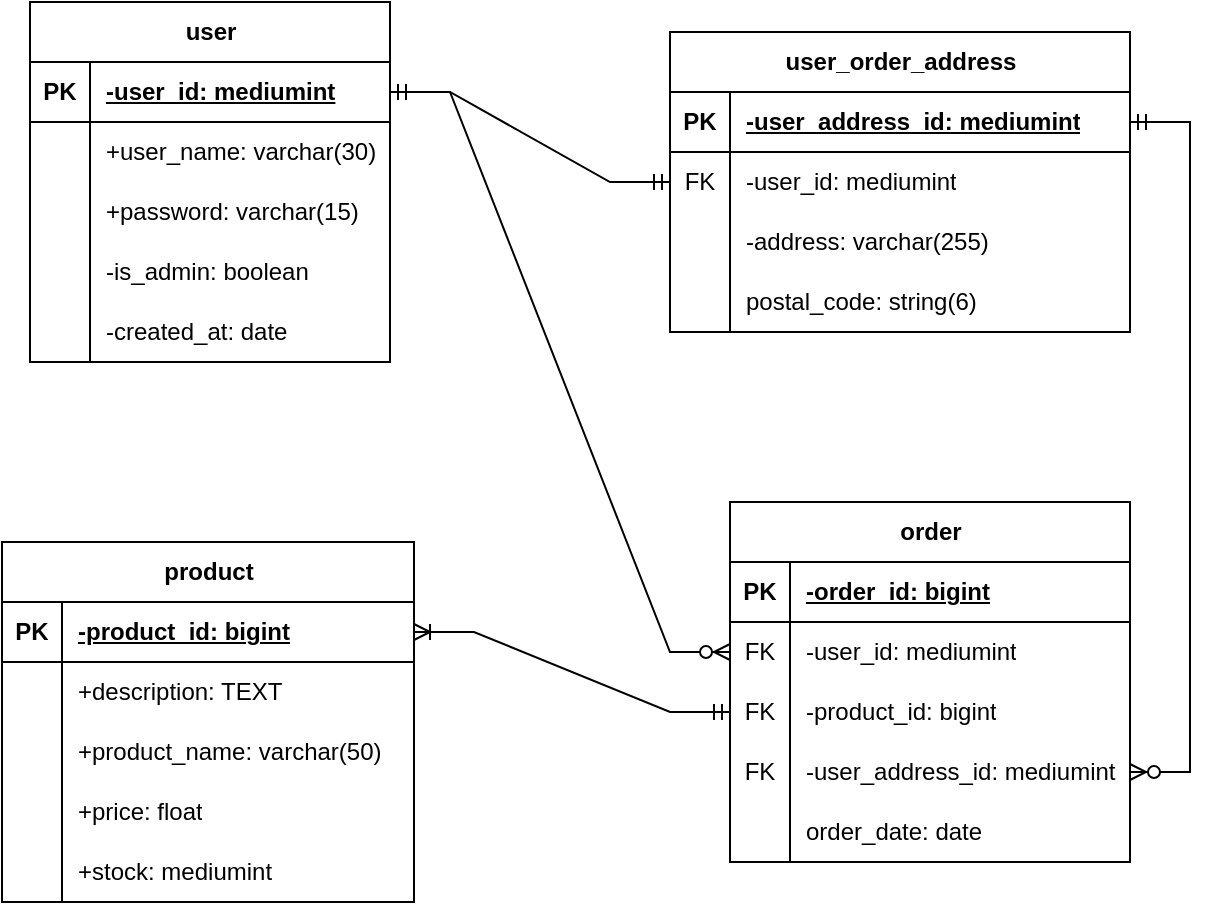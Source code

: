 <mxfile version="21.3.2" type="device">
  <diagram name="Pagina-1" id="-eIP07WELdt2emil9YEv">
    <mxGraphModel dx="1290" dy="573" grid="1" gridSize="10" guides="1" tooltips="1" connect="1" arrows="1" fold="1" page="1" pageScale="1" pageWidth="827" pageHeight="1169" math="0" shadow="0">
      <root>
        <mxCell id="0" />
        <mxCell id="1" parent="0" />
        <mxCell id="Qbva6MpWXSDFjVnU-8kQ-1" value="user" style="shape=table;startSize=30;container=1;collapsible=1;childLayout=tableLayout;fixedRows=1;rowLines=0;fontStyle=1;align=center;resizeLast=1;html=1;" parent="1" vertex="1">
          <mxGeometry x="124" y="40" width="180" height="180" as="geometry" />
        </mxCell>
        <mxCell id="Qbva6MpWXSDFjVnU-8kQ-2" value="" style="shape=tableRow;horizontal=0;startSize=0;swimlaneHead=0;swimlaneBody=0;fillColor=none;collapsible=0;dropTarget=0;points=[[0,0.5],[1,0.5]];portConstraint=eastwest;top=0;left=0;right=0;bottom=1;" parent="Qbva6MpWXSDFjVnU-8kQ-1" vertex="1">
          <mxGeometry y="30" width="180" height="30" as="geometry" />
        </mxCell>
        <mxCell id="Qbva6MpWXSDFjVnU-8kQ-3" value="PK" style="shape=partialRectangle;connectable=0;fillColor=none;top=0;left=0;bottom=0;right=0;fontStyle=1;overflow=hidden;whiteSpace=wrap;html=1;" parent="Qbva6MpWXSDFjVnU-8kQ-2" vertex="1">
          <mxGeometry width="30" height="30" as="geometry">
            <mxRectangle width="30" height="30" as="alternateBounds" />
          </mxGeometry>
        </mxCell>
        <mxCell id="Qbva6MpWXSDFjVnU-8kQ-4" value="-user_id: mediumint" style="shape=partialRectangle;connectable=0;fillColor=none;top=0;left=0;bottom=0;right=0;align=left;spacingLeft=6;fontStyle=5;overflow=hidden;whiteSpace=wrap;html=1;" parent="Qbva6MpWXSDFjVnU-8kQ-2" vertex="1">
          <mxGeometry x="30" width="150" height="30" as="geometry">
            <mxRectangle width="150" height="30" as="alternateBounds" />
          </mxGeometry>
        </mxCell>
        <mxCell id="Qbva6MpWXSDFjVnU-8kQ-5" value="" style="shape=tableRow;horizontal=0;startSize=0;swimlaneHead=0;swimlaneBody=0;fillColor=none;collapsible=0;dropTarget=0;points=[[0,0.5],[1,0.5]];portConstraint=eastwest;top=0;left=0;right=0;bottom=0;" parent="Qbva6MpWXSDFjVnU-8kQ-1" vertex="1">
          <mxGeometry y="60" width="180" height="30" as="geometry" />
        </mxCell>
        <mxCell id="Qbva6MpWXSDFjVnU-8kQ-6" value="" style="shape=partialRectangle;connectable=0;fillColor=none;top=0;left=0;bottom=0;right=0;editable=1;overflow=hidden;whiteSpace=wrap;html=1;" parent="Qbva6MpWXSDFjVnU-8kQ-5" vertex="1">
          <mxGeometry width="30" height="30" as="geometry">
            <mxRectangle width="30" height="30" as="alternateBounds" />
          </mxGeometry>
        </mxCell>
        <mxCell id="Qbva6MpWXSDFjVnU-8kQ-7" value="+user_name: varchar(30)" style="shape=partialRectangle;connectable=0;fillColor=none;top=0;left=0;bottom=0;right=0;align=left;spacingLeft=6;overflow=hidden;whiteSpace=wrap;html=1;" parent="Qbva6MpWXSDFjVnU-8kQ-5" vertex="1">
          <mxGeometry x="30" width="150" height="30" as="geometry">
            <mxRectangle width="150" height="30" as="alternateBounds" />
          </mxGeometry>
        </mxCell>
        <mxCell id="Qbva6MpWXSDFjVnU-8kQ-8" value="" style="shape=tableRow;horizontal=0;startSize=0;swimlaneHead=0;swimlaneBody=0;fillColor=none;collapsible=0;dropTarget=0;points=[[0,0.5],[1,0.5]];portConstraint=eastwest;top=0;left=0;right=0;bottom=0;" parent="Qbva6MpWXSDFjVnU-8kQ-1" vertex="1">
          <mxGeometry y="90" width="180" height="30" as="geometry" />
        </mxCell>
        <mxCell id="Qbva6MpWXSDFjVnU-8kQ-9" value="" style="shape=partialRectangle;connectable=0;fillColor=none;top=0;left=0;bottom=0;right=0;editable=1;overflow=hidden;whiteSpace=wrap;html=1;" parent="Qbva6MpWXSDFjVnU-8kQ-8" vertex="1">
          <mxGeometry width="30" height="30" as="geometry">
            <mxRectangle width="30" height="30" as="alternateBounds" />
          </mxGeometry>
        </mxCell>
        <mxCell id="Qbva6MpWXSDFjVnU-8kQ-10" value="+password: varchar(15)" style="shape=partialRectangle;connectable=0;fillColor=none;top=0;left=0;bottom=0;right=0;align=left;spacingLeft=6;overflow=hidden;whiteSpace=wrap;html=1;" parent="Qbva6MpWXSDFjVnU-8kQ-8" vertex="1">
          <mxGeometry x="30" width="150" height="30" as="geometry">
            <mxRectangle width="150" height="30" as="alternateBounds" />
          </mxGeometry>
        </mxCell>
        <mxCell id="Qbva6MpWXSDFjVnU-8kQ-11" value="" style="shape=tableRow;horizontal=0;startSize=0;swimlaneHead=0;swimlaneBody=0;fillColor=none;collapsible=0;dropTarget=0;points=[[0,0.5],[1,0.5]];portConstraint=eastwest;top=0;left=0;right=0;bottom=0;" parent="Qbva6MpWXSDFjVnU-8kQ-1" vertex="1">
          <mxGeometry y="120" width="180" height="30" as="geometry" />
        </mxCell>
        <mxCell id="Qbva6MpWXSDFjVnU-8kQ-12" value="" style="shape=partialRectangle;connectable=0;fillColor=none;top=0;left=0;bottom=0;right=0;editable=1;overflow=hidden;whiteSpace=wrap;html=1;" parent="Qbva6MpWXSDFjVnU-8kQ-11" vertex="1">
          <mxGeometry width="30" height="30" as="geometry">
            <mxRectangle width="30" height="30" as="alternateBounds" />
          </mxGeometry>
        </mxCell>
        <mxCell id="Qbva6MpWXSDFjVnU-8kQ-13" value="-is_admin: boolean" style="shape=partialRectangle;connectable=0;fillColor=none;top=0;left=0;bottom=0;right=0;align=left;spacingLeft=6;overflow=hidden;whiteSpace=wrap;html=1;" parent="Qbva6MpWXSDFjVnU-8kQ-11" vertex="1">
          <mxGeometry x="30" width="150" height="30" as="geometry">
            <mxRectangle width="150" height="30" as="alternateBounds" />
          </mxGeometry>
        </mxCell>
        <mxCell id="Qbva6MpWXSDFjVnU-8kQ-14" value="" style="shape=tableRow;horizontal=0;startSize=0;swimlaneHead=0;swimlaneBody=0;fillColor=none;collapsible=0;dropTarget=0;points=[[0,0.5],[1,0.5]];portConstraint=eastwest;top=0;left=0;right=0;bottom=0;" parent="Qbva6MpWXSDFjVnU-8kQ-1" vertex="1">
          <mxGeometry y="150" width="180" height="30" as="geometry" />
        </mxCell>
        <mxCell id="Qbva6MpWXSDFjVnU-8kQ-15" value="" style="shape=partialRectangle;connectable=0;fillColor=none;top=0;left=0;bottom=0;right=0;editable=1;overflow=hidden;whiteSpace=wrap;html=1;" parent="Qbva6MpWXSDFjVnU-8kQ-14" vertex="1">
          <mxGeometry width="30" height="30" as="geometry">
            <mxRectangle width="30" height="30" as="alternateBounds" />
          </mxGeometry>
        </mxCell>
        <mxCell id="Qbva6MpWXSDFjVnU-8kQ-16" value="-created_at: date" style="shape=partialRectangle;connectable=0;fillColor=none;top=0;left=0;bottom=0;right=0;align=left;spacingLeft=6;overflow=hidden;whiteSpace=wrap;html=1;" parent="Qbva6MpWXSDFjVnU-8kQ-14" vertex="1">
          <mxGeometry x="30" width="150" height="30" as="geometry">
            <mxRectangle width="150" height="30" as="alternateBounds" />
          </mxGeometry>
        </mxCell>
        <mxCell id="Qbva6MpWXSDFjVnU-8kQ-23" value="product" style="shape=table;startSize=30;container=1;collapsible=1;childLayout=tableLayout;fixedRows=1;rowLines=0;fontStyle=1;align=center;resizeLast=1;html=1;" parent="1" vertex="1">
          <mxGeometry x="110" y="310" width="206" height="180" as="geometry" />
        </mxCell>
        <mxCell id="Qbva6MpWXSDFjVnU-8kQ-24" value="" style="shape=tableRow;horizontal=0;startSize=0;swimlaneHead=0;swimlaneBody=0;fillColor=none;collapsible=0;dropTarget=0;points=[[0,0.5],[1,0.5]];portConstraint=eastwest;top=0;left=0;right=0;bottom=1;" parent="Qbva6MpWXSDFjVnU-8kQ-23" vertex="1">
          <mxGeometry y="30" width="206" height="30" as="geometry" />
        </mxCell>
        <mxCell id="Qbva6MpWXSDFjVnU-8kQ-25" value="PK" style="shape=partialRectangle;connectable=0;fillColor=none;top=0;left=0;bottom=0;right=0;fontStyle=1;overflow=hidden;whiteSpace=wrap;html=1;" parent="Qbva6MpWXSDFjVnU-8kQ-24" vertex="1">
          <mxGeometry width="30" height="30" as="geometry">
            <mxRectangle width="30" height="30" as="alternateBounds" />
          </mxGeometry>
        </mxCell>
        <mxCell id="Qbva6MpWXSDFjVnU-8kQ-26" value="-product_id: bigint" style="shape=partialRectangle;connectable=0;fillColor=none;top=0;left=0;bottom=0;right=0;align=left;spacingLeft=6;fontStyle=5;overflow=hidden;whiteSpace=wrap;html=1;" parent="Qbva6MpWXSDFjVnU-8kQ-24" vertex="1">
          <mxGeometry x="30" width="176" height="30" as="geometry">
            <mxRectangle width="176" height="30" as="alternateBounds" />
          </mxGeometry>
        </mxCell>
        <mxCell id="Qbva6MpWXSDFjVnU-8kQ-27" value="" style="shape=tableRow;horizontal=0;startSize=0;swimlaneHead=0;swimlaneBody=0;fillColor=none;collapsible=0;dropTarget=0;points=[[0,0.5],[1,0.5]];portConstraint=eastwest;top=0;left=0;right=0;bottom=0;" parent="Qbva6MpWXSDFjVnU-8kQ-23" vertex="1">
          <mxGeometry y="60" width="206" height="30" as="geometry" />
        </mxCell>
        <mxCell id="Qbva6MpWXSDFjVnU-8kQ-28" value="" style="shape=partialRectangle;connectable=0;fillColor=none;top=0;left=0;bottom=0;right=0;editable=1;overflow=hidden;whiteSpace=wrap;html=1;" parent="Qbva6MpWXSDFjVnU-8kQ-27" vertex="1">
          <mxGeometry width="30" height="30" as="geometry">
            <mxRectangle width="30" height="30" as="alternateBounds" />
          </mxGeometry>
        </mxCell>
        <mxCell id="Qbva6MpWXSDFjVnU-8kQ-29" value="+description: TEXT" style="shape=partialRectangle;connectable=0;fillColor=none;top=0;left=0;bottom=0;right=0;align=left;spacingLeft=6;overflow=hidden;whiteSpace=wrap;html=1;" parent="Qbva6MpWXSDFjVnU-8kQ-27" vertex="1">
          <mxGeometry x="30" width="176" height="30" as="geometry">
            <mxRectangle width="176" height="30" as="alternateBounds" />
          </mxGeometry>
        </mxCell>
        <mxCell id="Qbva6MpWXSDFjVnU-8kQ-30" value="" style="shape=tableRow;horizontal=0;startSize=0;swimlaneHead=0;swimlaneBody=0;fillColor=none;collapsible=0;dropTarget=0;points=[[0,0.5],[1,0.5]];portConstraint=eastwest;top=0;left=0;right=0;bottom=0;" parent="Qbva6MpWXSDFjVnU-8kQ-23" vertex="1">
          <mxGeometry y="90" width="206" height="30" as="geometry" />
        </mxCell>
        <mxCell id="Qbva6MpWXSDFjVnU-8kQ-31" value="" style="shape=partialRectangle;connectable=0;fillColor=none;top=0;left=0;bottom=0;right=0;editable=1;overflow=hidden;whiteSpace=wrap;html=1;" parent="Qbva6MpWXSDFjVnU-8kQ-30" vertex="1">
          <mxGeometry width="30" height="30" as="geometry">
            <mxRectangle width="30" height="30" as="alternateBounds" />
          </mxGeometry>
        </mxCell>
        <mxCell id="Qbva6MpWXSDFjVnU-8kQ-32" value="+product_name: varchar(50)" style="shape=partialRectangle;connectable=0;fillColor=none;top=0;left=0;bottom=0;right=0;align=left;spacingLeft=6;overflow=hidden;whiteSpace=wrap;html=1;" parent="Qbva6MpWXSDFjVnU-8kQ-30" vertex="1">
          <mxGeometry x="30" width="176" height="30" as="geometry">
            <mxRectangle width="176" height="30" as="alternateBounds" />
          </mxGeometry>
        </mxCell>
        <mxCell id="Qbva6MpWXSDFjVnU-8kQ-33" value="" style="shape=tableRow;horizontal=0;startSize=0;swimlaneHead=0;swimlaneBody=0;fillColor=none;collapsible=0;dropTarget=0;points=[[0,0.5],[1,0.5]];portConstraint=eastwest;top=0;left=0;right=0;bottom=0;" parent="Qbva6MpWXSDFjVnU-8kQ-23" vertex="1">
          <mxGeometry y="120" width="206" height="30" as="geometry" />
        </mxCell>
        <mxCell id="Qbva6MpWXSDFjVnU-8kQ-34" value="" style="shape=partialRectangle;connectable=0;fillColor=none;top=0;left=0;bottom=0;right=0;editable=1;overflow=hidden;whiteSpace=wrap;html=1;" parent="Qbva6MpWXSDFjVnU-8kQ-33" vertex="1">
          <mxGeometry width="30" height="30" as="geometry">
            <mxRectangle width="30" height="30" as="alternateBounds" />
          </mxGeometry>
        </mxCell>
        <mxCell id="Qbva6MpWXSDFjVnU-8kQ-35" value="+price: float" style="shape=partialRectangle;connectable=0;fillColor=none;top=0;left=0;bottom=0;right=0;align=left;spacingLeft=6;overflow=hidden;whiteSpace=wrap;html=1;" parent="Qbva6MpWXSDFjVnU-8kQ-33" vertex="1">
          <mxGeometry x="30" width="176" height="30" as="geometry">
            <mxRectangle width="176" height="30" as="alternateBounds" />
          </mxGeometry>
        </mxCell>
        <mxCell id="Qbva6MpWXSDFjVnU-8kQ-36" value="" style="shape=tableRow;horizontal=0;startSize=0;swimlaneHead=0;swimlaneBody=0;fillColor=none;collapsible=0;dropTarget=0;points=[[0,0.5],[1,0.5]];portConstraint=eastwest;top=0;left=0;right=0;bottom=0;" parent="Qbva6MpWXSDFjVnU-8kQ-23" vertex="1">
          <mxGeometry y="150" width="206" height="30" as="geometry" />
        </mxCell>
        <mxCell id="Qbva6MpWXSDFjVnU-8kQ-37" value="" style="shape=partialRectangle;connectable=0;fillColor=none;top=0;left=0;bottom=0;right=0;editable=1;overflow=hidden;whiteSpace=wrap;html=1;" parent="Qbva6MpWXSDFjVnU-8kQ-36" vertex="1">
          <mxGeometry width="30" height="30" as="geometry">
            <mxRectangle width="30" height="30" as="alternateBounds" />
          </mxGeometry>
        </mxCell>
        <mxCell id="Qbva6MpWXSDFjVnU-8kQ-38" value="+stock: mediumint" style="shape=partialRectangle;connectable=0;fillColor=none;top=0;left=0;bottom=0;right=0;align=left;spacingLeft=6;overflow=hidden;whiteSpace=wrap;html=1;" parent="Qbva6MpWXSDFjVnU-8kQ-36" vertex="1">
          <mxGeometry x="30" width="176" height="30" as="geometry">
            <mxRectangle width="176" height="30" as="alternateBounds" />
          </mxGeometry>
        </mxCell>
        <mxCell id="Qbva6MpWXSDFjVnU-8kQ-39" value="order" style="shape=table;startSize=30;container=1;collapsible=1;childLayout=tableLayout;fixedRows=1;rowLines=0;fontStyle=1;align=center;resizeLast=1;html=1;" parent="1" vertex="1">
          <mxGeometry x="474" y="290" width="200" height="180" as="geometry" />
        </mxCell>
        <mxCell id="Qbva6MpWXSDFjVnU-8kQ-40" value="" style="shape=tableRow;horizontal=0;startSize=0;swimlaneHead=0;swimlaneBody=0;fillColor=none;collapsible=0;dropTarget=0;points=[[0,0.5],[1,0.5]];portConstraint=eastwest;top=0;left=0;right=0;bottom=1;" parent="Qbva6MpWXSDFjVnU-8kQ-39" vertex="1">
          <mxGeometry y="30" width="200" height="30" as="geometry" />
        </mxCell>
        <mxCell id="Qbva6MpWXSDFjVnU-8kQ-41" value="PK" style="shape=partialRectangle;connectable=0;fillColor=none;top=0;left=0;bottom=0;right=0;fontStyle=1;overflow=hidden;whiteSpace=wrap;html=1;" parent="Qbva6MpWXSDFjVnU-8kQ-40" vertex="1">
          <mxGeometry width="30" height="30" as="geometry">
            <mxRectangle width="30" height="30" as="alternateBounds" />
          </mxGeometry>
        </mxCell>
        <mxCell id="Qbva6MpWXSDFjVnU-8kQ-42" value="-order_id: bigint" style="shape=partialRectangle;connectable=0;fillColor=none;top=0;left=0;bottom=0;right=0;align=left;spacingLeft=6;fontStyle=5;overflow=hidden;whiteSpace=wrap;html=1;" parent="Qbva6MpWXSDFjVnU-8kQ-40" vertex="1">
          <mxGeometry x="30" width="170" height="30" as="geometry">
            <mxRectangle width="170" height="30" as="alternateBounds" />
          </mxGeometry>
        </mxCell>
        <mxCell id="Qbva6MpWXSDFjVnU-8kQ-43" value="" style="shape=tableRow;horizontal=0;startSize=0;swimlaneHead=0;swimlaneBody=0;fillColor=none;collapsible=0;dropTarget=0;points=[[0,0.5],[1,0.5]];portConstraint=eastwest;top=0;left=0;right=0;bottom=0;" parent="Qbva6MpWXSDFjVnU-8kQ-39" vertex="1">
          <mxGeometry y="60" width="200" height="30" as="geometry" />
        </mxCell>
        <mxCell id="Qbva6MpWXSDFjVnU-8kQ-44" value="FK" style="shape=partialRectangle;connectable=0;fillColor=none;top=0;left=0;bottom=0;right=0;editable=1;overflow=hidden;whiteSpace=wrap;html=1;" parent="Qbva6MpWXSDFjVnU-8kQ-43" vertex="1">
          <mxGeometry width="30" height="30" as="geometry">
            <mxRectangle width="30" height="30" as="alternateBounds" />
          </mxGeometry>
        </mxCell>
        <mxCell id="Qbva6MpWXSDFjVnU-8kQ-45" value="-user_id: mediumint" style="shape=partialRectangle;connectable=0;fillColor=none;top=0;left=0;bottom=0;right=0;align=left;spacingLeft=6;overflow=hidden;whiteSpace=wrap;html=1;" parent="Qbva6MpWXSDFjVnU-8kQ-43" vertex="1">
          <mxGeometry x="30" width="170" height="30" as="geometry">
            <mxRectangle width="170" height="30" as="alternateBounds" />
          </mxGeometry>
        </mxCell>
        <mxCell id="Qbva6MpWXSDFjVnU-8kQ-46" value="" style="shape=tableRow;horizontal=0;startSize=0;swimlaneHead=0;swimlaneBody=0;fillColor=none;collapsible=0;dropTarget=0;points=[[0,0.5],[1,0.5]];portConstraint=eastwest;top=0;left=0;right=0;bottom=0;" parent="Qbva6MpWXSDFjVnU-8kQ-39" vertex="1">
          <mxGeometry y="90" width="200" height="30" as="geometry" />
        </mxCell>
        <mxCell id="Qbva6MpWXSDFjVnU-8kQ-47" value="FK" style="shape=partialRectangle;connectable=0;fillColor=none;top=0;left=0;bottom=0;right=0;editable=1;overflow=hidden;whiteSpace=wrap;html=1;" parent="Qbva6MpWXSDFjVnU-8kQ-46" vertex="1">
          <mxGeometry width="30" height="30" as="geometry">
            <mxRectangle width="30" height="30" as="alternateBounds" />
          </mxGeometry>
        </mxCell>
        <mxCell id="Qbva6MpWXSDFjVnU-8kQ-48" value="-product_id: bigint" style="shape=partialRectangle;connectable=0;fillColor=none;top=0;left=0;bottom=0;right=0;align=left;spacingLeft=6;overflow=hidden;whiteSpace=wrap;html=1;" parent="Qbva6MpWXSDFjVnU-8kQ-46" vertex="1">
          <mxGeometry x="30" width="170" height="30" as="geometry">
            <mxRectangle width="170" height="30" as="alternateBounds" />
          </mxGeometry>
        </mxCell>
        <mxCell id="Qbva6MpWXSDFjVnU-8kQ-67" value="" style="shape=tableRow;horizontal=0;startSize=0;swimlaneHead=0;swimlaneBody=0;fillColor=none;collapsible=0;dropTarget=0;points=[[0,0.5],[1,0.5]];portConstraint=eastwest;top=0;left=0;right=0;bottom=0;" parent="Qbva6MpWXSDFjVnU-8kQ-39" vertex="1">
          <mxGeometry y="120" width="200" height="30" as="geometry" />
        </mxCell>
        <mxCell id="Qbva6MpWXSDFjVnU-8kQ-68" value="FK" style="shape=partialRectangle;connectable=0;fillColor=none;top=0;left=0;bottom=0;right=0;editable=1;overflow=hidden;whiteSpace=wrap;html=1;" parent="Qbva6MpWXSDFjVnU-8kQ-67" vertex="1">
          <mxGeometry width="30" height="30" as="geometry">
            <mxRectangle width="30" height="30" as="alternateBounds" />
          </mxGeometry>
        </mxCell>
        <mxCell id="Qbva6MpWXSDFjVnU-8kQ-69" value="-user_address_id: mediumint" style="shape=partialRectangle;connectable=0;fillColor=none;top=0;left=0;bottom=0;right=0;align=left;spacingLeft=6;overflow=hidden;whiteSpace=wrap;html=1;" parent="Qbva6MpWXSDFjVnU-8kQ-67" vertex="1">
          <mxGeometry x="30" width="170" height="30" as="geometry">
            <mxRectangle width="170" height="30" as="alternateBounds" />
          </mxGeometry>
        </mxCell>
        <mxCell id="Qbva6MpWXSDFjVnU-8kQ-49" value="" style="shape=tableRow;horizontal=0;startSize=0;swimlaneHead=0;swimlaneBody=0;fillColor=none;collapsible=0;dropTarget=0;points=[[0,0.5],[1,0.5]];portConstraint=eastwest;top=0;left=0;right=0;bottom=0;" parent="Qbva6MpWXSDFjVnU-8kQ-39" vertex="1">
          <mxGeometry y="150" width="200" height="30" as="geometry" />
        </mxCell>
        <mxCell id="Qbva6MpWXSDFjVnU-8kQ-50" value="" style="shape=partialRectangle;connectable=0;fillColor=none;top=0;left=0;bottom=0;right=0;editable=1;overflow=hidden;whiteSpace=wrap;html=1;" parent="Qbva6MpWXSDFjVnU-8kQ-49" vertex="1">
          <mxGeometry width="30" height="30" as="geometry">
            <mxRectangle width="30" height="30" as="alternateBounds" />
          </mxGeometry>
        </mxCell>
        <mxCell id="Qbva6MpWXSDFjVnU-8kQ-51" value="order_date: date" style="shape=partialRectangle;connectable=0;fillColor=none;top=0;left=0;bottom=0;right=0;align=left;spacingLeft=6;overflow=hidden;whiteSpace=wrap;html=1;" parent="Qbva6MpWXSDFjVnU-8kQ-49" vertex="1">
          <mxGeometry x="30" width="170" height="30" as="geometry">
            <mxRectangle width="170" height="30" as="alternateBounds" />
          </mxGeometry>
        </mxCell>
        <mxCell id="Qbva6MpWXSDFjVnU-8kQ-52" value="" style="edgeStyle=entityRelationEdgeStyle;fontSize=12;html=1;endArrow=ERoneToMany;startArrow=ERmandOne;rounded=0;entryX=1;entryY=0.5;entryDx=0;entryDy=0;exitX=0;exitY=0.5;exitDx=0;exitDy=0;" parent="1" source="Qbva6MpWXSDFjVnU-8kQ-46" target="Qbva6MpWXSDFjVnU-8kQ-24" edge="1">
          <mxGeometry width="100" height="100" relative="1" as="geometry">
            <mxPoint x="414" y="570" as="sourcePoint" />
            <mxPoint x="514" y="470" as="targetPoint" />
          </mxGeometry>
        </mxCell>
        <mxCell id="Qbva6MpWXSDFjVnU-8kQ-53" value="" style="edgeStyle=entityRelationEdgeStyle;fontSize=12;html=1;endArrow=ERzeroToMany;startArrow=ERmandOne;rounded=0;exitX=1;exitY=0.5;exitDx=0;exitDy=0;entryX=0;entryY=0.5;entryDx=0;entryDy=0;" parent="1" source="Qbva6MpWXSDFjVnU-8kQ-2" target="Qbva6MpWXSDFjVnU-8kQ-43" edge="1">
          <mxGeometry width="100" height="100" relative="1" as="geometry">
            <mxPoint x="374" y="210" as="sourcePoint" />
            <mxPoint x="474" y="110" as="targetPoint" />
          </mxGeometry>
        </mxCell>
        <mxCell id="Qbva6MpWXSDFjVnU-8kQ-54" value="user_order_address" style="shape=table;startSize=30;container=1;collapsible=1;childLayout=tableLayout;fixedRows=1;rowLines=0;fontStyle=1;align=center;resizeLast=1;html=1;" parent="1" vertex="1">
          <mxGeometry x="444" y="55" width="230" height="150" as="geometry" />
        </mxCell>
        <mxCell id="Qbva6MpWXSDFjVnU-8kQ-55" value="" style="shape=tableRow;horizontal=0;startSize=0;swimlaneHead=0;swimlaneBody=0;fillColor=none;collapsible=0;dropTarget=0;points=[[0,0.5],[1,0.5]];portConstraint=eastwest;top=0;left=0;right=0;bottom=1;" parent="Qbva6MpWXSDFjVnU-8kQ-54" vertex="1">
          <mxGeometry y="30" width="230" height="30" as="geometry" />
        </mxCell>
        <mxCell id="Qbva6MpWXSDFjVnU-8kQ-56" value="PK" style="shape=partialRectangle;connectable=0;fillColor=none;top=0;left=0;bottom=0;right=0;fontStyle=1;overflow=hidden;whiteSpace=wrap;html=1;" parent="Qbva6MpWXSDFjVnU-8kQ-55" vertex="1">
          <mxGeometry width="30" height="30" as="geometry">
            <mxRectangle width="30" height="30" as="alternateBounds" />
          </mxGeometry>
        </mxCell>
        <mxCell id="Qbva6MpWXSDFjVnU-8kQ-57" value="-user_address_id: mediumint" style="shape=partialRectangle;connectable=0;fillColor=none;top=0;left=0;bottom=0;right=0;align=left;spacingLeft=6;fontStyle=5;overflow=hidden;whiteSpace=wrap;html=1;" parent="Qbva6MpWXSDFjVnU-8kQ-55" vertex="1">
          <mxGeometry x="30" width="200" height="30" as="geometry">
            <mxRectangle width="200" height="30" as="alternateBounds" />
          </mxGeometry>
        </mxCell>
        <mxCell id="Qbva6MpWXSDFjVnU-8kQ-58" value="" style="shape=tableRow;horizontal=0;startSize=0;swimlaneHead=0;swimlaneBody=0;fillColor=none;collapsible=0;dropTarget=0;points=[[0,0.5],[1,0.5]];portConstraint=eastwest;top=0;left=0;right=0;bottom=0;" parent="Qbva6MpWXSDFjVnU-8kQ-54" vertex="1">
          <mxGeometry y="60" width="230" height="30" as="geometry" />
        </mxCell>
        <mxCell id="Qbva6MpWXSDFjVnU-8kQ-59" value="FK" style="shape=partialRectangle;connectable=0;fillColor=none;top=0;left=0;bottom=0;right=0;editable=1;overflow=hidden;whiteSpace=wrap;html=1;" parent="Qbva6MpWXSDFjVnU-8kQ-58" vertex="1">
          <mxGeometry width="30" height="30" as="geometry">
            <mxRectangle width="30" height="30" as="alternateBounds" />
          </mxGeometry>
        </mxCell>
        <mxCell id="Qbva6MpWXSDFjVnU-8kQ-60" value="-user_id: mediumint" style="shape=partialRectangle;connectable=0;fillColor=none;top=0;left=0;bottom=0;right=0;align=left;spacingLeft=6;overflow=hidden;whiteSpace=wrap;html=1;" parent="Qbva6MpWXSDFjVnU-8kQ-58" vertex="1">
          <mxGeometry x="30" width="200" height="30" as="geometry">
            <mxRectangle width="200" height="30" as="alternateBounds" />
          </mxGeometry>
        </mxCell>
        <mxCell id="Qbva6MpWXSDFjVnU-8kQ-61" value="" style="shape=tableRow;horizontal=0;startSize=0;swimlaneHead=0;swimlaneBody=0;fillColor=none;collapsible=0;dropTarget=0;points=[[0,0.5],[1,0.5]];portConstraint=eastwest;top=0;left=0;right=0;bottom=0;" parent="Qbva6MpWXSDFjVnU-8kQ-54" vertex="1">
          <mxGeometry y="90" width="230" height="30" as="geometry" />
        </mxCell>
        <mxCell id="Qbva6MpWXSDFjVnU-8kQ-62" value="" style="shape=partialRectangle;connectable=0;fillColor=none;top=0;left=0;bottom=0;right=0;editable=1;overflow=hidden;whiteSpace=wrap;html=1;" parent="Qbva6MpWXSDFjVnU-8kQ-61" vertex="1">
          <mxGeometry width="30" height="30" as="geometry">
            <mxRectangle width="30" height="30" as="alternateBounds" />
          </mxGeometry>
        </mxCell>
        <mxCell id="Qbva6MpWXSDFjVnU-8kQ-63" value="-address: varchar(255)" style="shape=partialRectangle;connectable=0;fillColor=none;top=0;left=0;bottom=0;right=0;align=left;spacingLeft=6;overflow=hidden;whiteSpace=wrap;html=1;" parent="Qbva6MpWXSDFjVnU-8kQ-61" vertex="1">
          <mxGeometry x="30" width="200" height="30" as="geometry">
            <mxRectangle width="200" height="30" as="alternateBounds" />
          </mxGeometry>
        </mxCell>
        <mxCell id="Qbva6MpWXSDFjVnU-8kQ-64" value="" style="shape=tableRow;horizontal=0;startSize=0;swimlaneHead=0;swimlaneBody=0;fillColor=none;collapsible=0;dropTarget=0;points=[[0,0.5],[1,0.5]];portConstraint=eastwest;top=0;left=0;right=0;bottom=0;" parent="Qbva6MpWXSDFjVnU-8kQ-54" vertex="1">
          <mxGeometry y="120" width="230" height="30" as="geometry" />
        </mxCell>
        <mxCell id="Qbva6MpWXSDFjVnU-8kQ-65" value="" style="shape=partialRectangle;connectable=0;fillColor=none;top=0;left=0;bottom=0;right=0;editable=1;overflow=hidden;whiteSpace=wrap;html=1;" parent="Qbva6MpWXSDFjVnU-8kQ-64" vertex="1">
          <mxGeometry width="30" height="30" as="geometry">
            <mxRectangle width="30" height="30" as="alternateBounds" />
          </mxGeometry>
        </mxCell>
        <mxCell id="Qbva6MpWXSDFjVnU-8kQ-66" value="postal_code: string(6)" style="shape=partialRectangle;connectable=0;fillColor=none;top=0;left=0;bottom=0;right=0;align=left;spacingLeft=6;overflow=hidden;whiteSpace=wrap;html=1;" parent="Qbva6MpWXSDFjVnU-8kQ-64" vertex="1">
          <mxGeometry x="30" width="200" height="30" as="geometry">
            <mxRectangle width="200" height="30" as="alternateBounds" />
          </mxGeometry>
        </mxCell>
        <mxCell id="Qbva6MpWXSDFjVnU-8kQ-70" value="" style="edgeStyle=entityRelationEdgeStyle;fontSize=12;html=1;endArrow=ERmandOne;startArrow=ERmandOne;rounded=0;exitX=1;exitY=0.5;exitDx=0;exitDy=0;entryX=0;entryY=0.5;entryDx=0;entryDy=0;" parent="1" source="Qbva6MpWXSDFjVnU-8kQ-2" target="Qbva6MpWXSDFjVnU-8kQ-58" edge="1">
          <mxGeometry width="100" height="100" relative="1" as="geometry">
            <mxPoint x="14" y="340" as="sourcePoint" />
            <mxPoint x="114" y="240" as="targetPoint" />
          </mxGeometry>
        </mxCell>
        <mxCell id="Qbva6MpWXSDFjVnU-8kQ-71" value="" style="edgeStyle=entityRelationEdgeStyle;fontSize=12;html=1;endArrow=ERzeroToMany;startArrow=ERmandOne;rounded=0;entryX=1;entryY=0.5;entryDx=0;entryDy=0;" parent="1" source="Qbva6MpWXSDFjVnU-8kQ-55" target="Qbva6MpWXSDFjVnU-8kQ-67" edge="1">
          <mxGeometry width="100" height="100" relative="1" as="geometry">
            <mxPoint x="14" y="340" as="sourcePoint" />
            <mxPoint x="114" y="240" as="targetPoint" />
          </mxGeometry>
        </mxCell>
      </root>
    </mxGraphModel>
  </diagram>
</mxfile>
